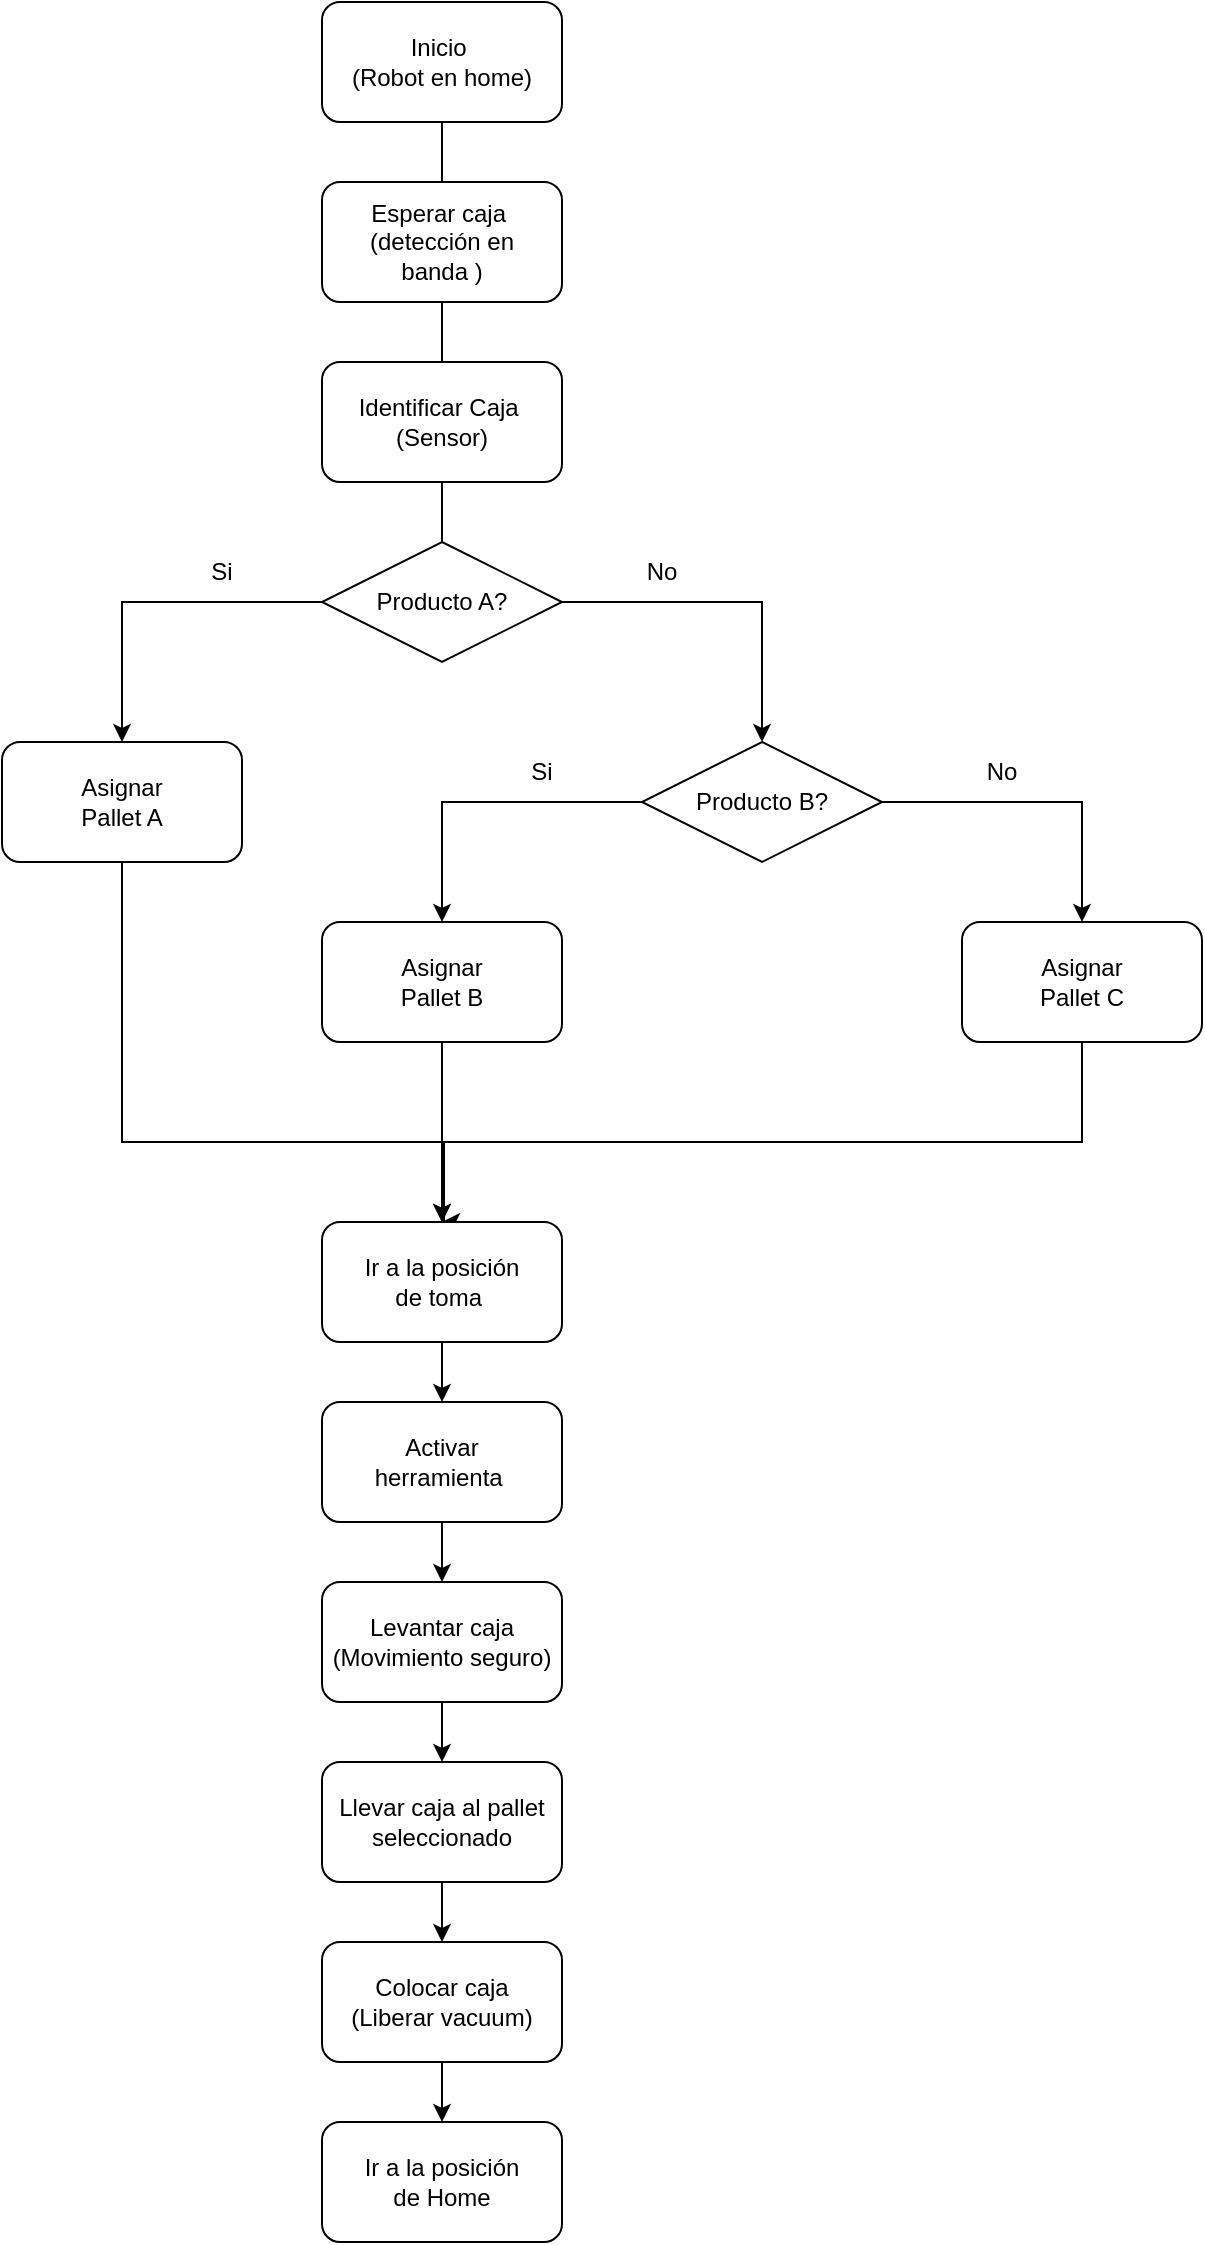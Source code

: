 <mxfile version="26.0.11">
  <diagram name="Página-1" id="tIlnt_C-WENyOzvJEtAE">
    <mxGraphModel grid="1" page="1" gridSize="10" guides="1" tooltips="1" connect="1" arrows="1" fold="1" pageScale="1" pageWidth="3300" pageHeight="4681" math="0" shadow="0">
      <root>
        <mxCell id="0" />
        <mxCell id="1" parent="0" />
        <mxCell id="nv5GtG-6AMRYLUCMZAUh-29" value="" style="edgeStyle=orthogonalEdgeStyle;rounded=0;orthogonalLoop=1;jettySize=auto;html=1;" edge="1" parent="1" source="nv5GtG-6AMRYLUCMZAUh-1" target="nv5GtG-6AMRYLUCMZAUh-4">
          <mxGeometry relative="1" as="geometry" />
        </mxCell>
        <mxCell id="nv5GtG-6AMRYLUCMZAUh-1" value="" style="rounded=1;whiteSpace=wrap;html=1;" vertex="1" parent="1">
          <mxGeometry x="440" y="20" width="120" height="60" as="geometry" />
        </mxCell>
        <mxCell id="nv5GtG-6AMRYLUCMZAUh-2" value="Inicio&amp;nbsp;&lt;div&gt;(Robot en home)&lt;/div&gt;" style="text;html=1;align=center;verticalAlign=middle;whiteSpace=wrap;rounded=0;" vertex="1" parent="1">
          <mxGeometry x="445" y="35" width="110" height="30" as="geometry" />
        </mxCell>
        <mxCell id="nv5GtG-6AMRYLUCMZAUh-30" value="" style="edgeStyle=orthogonalEdgeStyle;rounded=0;orthogonalLoop=1;jettySize=auto;html=1;" edge="1" parent="1" source="nv5GtG-6AMRYLUCMZAUh-3" target="nv5GtG-6AMRYLUCMZAUh-6">
          <mxGeometry relative="1" as="geometry" />
        </mxCell>
        <mxCell id="nv5GtG-6AMRYLUCMZAUh-3" value="" style="rounded=1;whiteSpace=wrap;html=1;" vertex="1" parent="1">
          <mxGeometry x="440" y="110" width="120" height="60" as="geometry" />
        </mxCell>
        <mxCell id="nv5GtG-6AMRYLUCMZAUh-4" value="Esperar caja&amp;nbsp;&lt;div&gt;(detección en banda )&lt;/div&gt;" style="text;html=1;align=center;verticalAlign=middle;whiteSpace=wrap;rounded=0;" vertex="1" parent="1">
          <mxGeometry x="455" y="125" width="90" height="30" as="geometry" />
        </mxCell>
        <mxCell id="nv5GtG-6AMRYLUCMZAUh-31" value="" style="edgeStyle=orthogonalEdgeStyle;rounded=0;orthogonalLoop=1;jettySize=auto;html=1;" edge="1" parent="1" source="nv5GtG-6AMRYLUCMZAUh-5" target="nv5GtG-6AMRYLUCMZAUh-8">
          <mxGeometry relative="1" as="geometry" />
        </mxCell>
        <mxCell id="nv5GtG-6AMRYLUCMZAUh-5" value="" style="rounded=1;whiteSpace=wrap;html=1;" vertex="1" parent="1">
          <mxGeometry x="440" y="200" width="120" height="60" as="geometry" />
        </mxCell>
        <mxCell id="nv5GtG-6AMRYLUCMZAUh-6" value="Identificar Caja&amp;nbsp;&lt;div&gt;(Sensor)&lt;/div&gt;" style="text;html=1;align=center;verticalAlign=middle;whiteSpace=wrap;rounded=0;" vertex="1" parent="1">
          <mxGeometry x="455" y="215" width="90" height="30" as="geometry" />
        </mxCell>
        <mxCell id="nv5GtG-6AMRYLUCMZAUh-20" style="edgeStyle=orthogonalEdgeStyle;rounded=0;orthogonalLoop=1;jettySize=auto;html=1;entryX=0.5;entryY=0;entryDx=0;entryDy=0;" edge="1" parent="1" source="nv5GtG-6AMRYLUCMZAUh-7" target="nv5GtG-6AMRYLUCMZAUh-10">
          <mxGeometry relative="1" as="geometry" />
        </mxCell>
        <mxCell id="nv5GtG-6AMRYLUCMZAUh-21" style="edgeStyle=orthogonalEdgeStyle;rounded=0;orthogonalLoop=1;jettySize=auto;html=1;entryX=0.5;entryY=0;entryDx=0;entryDy=0;" edge="1" parent="1" source="nv5GtG-6AMRYLUCMZAUh-7" target="nv5GtG-6AMRYLUCMZAUh-12">
          <mxGeometry relative="1" as="geometry" />
        </mxCell>
        <mxCell id="nv5GtG-6AMRYLUCMZAUh-7" value="" style="rhombus;whiteSpace=wrap;html=1;" vertex="1" parent="1">
          <mxGeometry x="440" y="290" width="120" height="60" as="geometry" />
        </mxCell>
        <mxCell id="nv5GtG-6AMRYLUCMZAUh-8" value="Producto A?" style="text;html=1;align=center;verticalAlign=middle;whiteSpace=wrap;rounded=0;" vertex="1" parent="1">
          <mxGeometry x="465" y="305" width="70" height="30" as="geometry" />
        </mxCell>
        <mxCell id="nv5GtG-6AMRYLUCMZAUh-34" style="edgeStyle=orthogonalEdgeStyle;rounded=0;orthogonalLoop=1;jettySize=auto;html=1;" edge="1" parent="1" source="nv5GtG-6AMRYLUCMZAUh-10">
          <mxGeometry relative="1" as="geometry">
            <mxPoint x="500" y="630" as="targetPoint" />
            <Array as="points">
              <mxPoint x="340" y="590" />
              <mxPoint x="501" y="590" />
            </Array>
          </mxGeometry>
        </mxCell>
        <mxCell id="nv5GtG-6AMRYLUCMZAUh-10" value="" style="rounded=1;whiteSpace=wrap;html=1;" vertex="1" parent="1">
          <mxGeometry x="280" y="390" width="120" height="60" as="geometry" />
        </mxCell>
        <mxCell id="nv5GtG-6AMRYLUCMZAUh-11" value="Asignar Pallet A" style="text;html=1;align=center;verticalAlign=middle;whiteSpace=wrap;rounded=0;" vertex="1" parent="1">
          <mxGeometry x="310" y="405" width="60" height="30" as="geometry" />
        </mxCell>
        <mxCell id="nv5GtG-6AMRYLUCMZAUh-22" style="edgeStyle=orthogonalEdgeStyle;rounded=0;orthogonalLoop=1;jettySize=auto;html=1;entryX=0.5;entryY=0;entryDx=0;entryDy=0;" edge="1" parent="1" source="nv5GtG-6AMRYLUCMZAUh-12" target="nv5GtG-6AMRYLUCMZAUh-14">
          <mxGeometry relative="1" as="geometry" />
        </mxCell>
        <mxCell id="nv5GtG-6AMRYLUCMZAUh-23" style="edgeStyle=orthogonalEdgeStyle;rounded=0;orthogonalLoop=1;jettySize=auto;html=1;entryX=0.5;entryY=0;entryDx=0;entryDy=0;" edge="1" parent="1" source="nv5GtG-6AMRYLUCMZAUh-12" target="nv5GtG-6AMRYLUCMZAUh-18">
          <mxGeometry relative="1" as="geometry" />
        </mxCell>
        <mxCell id="nv5GtG-6AMRYLUCMZAUh-12" value="" style="rhombus;whiteSpace=wrap;html=1;" vertex="1" parent="1">
          <mxGeometry x="600" y="390" width="120" height="60" as="geometry" />
        </mxCell>
        <mxCell id="nv5GtG-6AMRYLUCMZAUh-13" value="Producto B?" style="text;html=1;align=center;verticalAlign=middle;whiteSpace=wrap;rounded=0;" vertex="1" parent="1">
          <mxGeometry x="620" y="405" width="80" height="30" as="geometry" />
        </mxCell>
        <mxCell id="nv5GtG-6AMRYLUCMZAUh-32" style="edgeStyle=orthogonalEdgeStyle;rounded=0;orthogonalLoop=1;jettySize=auto;html=1;entryX=0.5;entryY=0;entryDx=0;entryDy=0;" edge="1" parent="1" source="nv5GtG-6AMRYLUCMZAUh-14" target="nv5GtG-6AMRYLUCMZAUh-28">
          <mxGeometry relative="1" as="geometry" />
        </mxCell>
        <mxCell id="nv5GtG-6AMRYLUCMZAUh-14" value="" style="rounded=1;whiteSpace=wrap;html=1;" vertex="1" parent="1">
          <mxGeometry x="440" y="480" width="120" height="60" as="geometry" />
        </mxCell>
        <mxCell id="nv5GtG-6AMRYLUCMZAUh-15" value="Asignar Pallet B" style="text;html=1;align=center;verticalAlign=middle;whiteSpace=wrap;rounded=0;" vertex="1" parent="1">
          <mxGeometry x="470" y="495" width="60" height="30" as="geometry" />
        </mxCell>
        <mxCell id="nv5GtG-6AMRYLUCMZAUh-35" style="edgeStyle=orthogonalEdgeStyle;rounded=0;orthogonalLoop=1;jettySize=auto;html=1;entryX=0.5;entryY=0;entryDx=0;entryDy=0;" edge="1" parent="1" source="nv5GtG-6AMRYLUCMZAUh-18" target="nv5GtG-6AMRYLUCMZAUh-28">
          <mxGeometry relative="1" as="geometry">
            <Array as="points">
              <mxPoint x="820" y="590" />
              <mxPoint x="500" y="590" />
            </Array>
          </mxGeometry>
        </mxCell>
        <mxCell id="nv5GtG-6AMRYLUCMZAUh-18" value="" style="rounded=1;whiteSpace=wrap;html=1;" vertex="1" parent="1">
          <mxGeometry x="760" y="480" width="120" height="60" as="geometry" />
        </mxCell>
        <mxCell id="nv5GtG-6AMRYLUCMZAUh-19" value="Asignar Pallet C" style="text;html=1;align=center;verticalAlign=middle;whiteSpace=wrap;rounded=0;" vertex="1" parent="1">
          <mxGeometry x="790" y="495" width="60" height="30" as="geometry" />
        </mxCell>
        <mxCell id="nv5GtG-6AMRYLUCMZAUh-24" value="Si" style="text;html=1;align=center;verticalAlign=middle;whiteSpace=wrap;rounded=0;" vertex="1" parent="1">
          <mxGeometry x="360" y="290" width="60" height="30" as="geometry" />
        </mxCell>
        <mxCell id="nv5GtG-6AMRYLUCMZAUh-25" value="No" style="text;html=1;align=center;verticalAlign=middle;whiteSpace=wrap;rounded=0;" vertex="1" parent="1">
          <mxGeometry x="580" y="290" width="60" height="30" as="geometry" />
        </mxCell>
        <mxCell id="nv5GtG-6AMRYLUCMZAUh-26" value="Si" style="text;html=1;align=center;verticalAlign=middle;whiteSpace=wrap;rounded=0;" vertex="1" parent="1">
          <mxGeometry x="520" y="390" width="60" height="30" as="geometry" />
        </mxCell>
        <mxCell id="nv5GtG-6AMRYLUCMZAUh-27" value="No" style="text;html=1;align=center;verticalAlign=middle;whiteSpace=wrap;rounded=0;" vertex="1" parent="1">
          <mxGeometry x="750" y="390" width="60" height="30" as="geometry" />
        </mxCell>
        <mxCell id="nv5GtG-6AMRYLUCMZAUh-42" style="edgeStyle=orthogonalEdgeStyle;rounded=0;orthogonalLoop=1;jettySize=auto;html=1;entryX=0.5;entryY=0;entryDx=0;entryDy=0;" edge="1" parent="1" source="nv5GtG-6AMRYLUCMZAUh-28" target="nv5GtG-6AMRYLUCMZAUh-37">
          <mxGeometry relative="1" as="geometry" />
        </mxCell>
        <mxCell id="nv5GtG-6AMRYLUCMZAUh-28" value="" style="rounded=1;whiteSpace=wrap;html=1;" vertex="1" parent="1">
          <mxGeometry x="440" y="630" width="120" height="60" as="geometry" />
        </mxCell>
        <mxCell id="nv5GtG-6AMRYLUCMZAUh-36" value="Ir a la posición de toma&amp;nbsp;" style="text;html=1;align=center;verticalAlign=middle;whiteSpace=wrap;rounded=0;" vertex="1" parent="1">
          <mxGeometry x="460" y="645" width="80" height="30" as="geometry" />
        </mxCell>
        <mxCell id="nv5GtG-6AMRYLUCMZAUh-43" style="edgeStyle=orthogonalEdgeStyle;rounded=0;orthogonalLoop=1;jettySize=auto;html=1;entryX=0.5;entryY=0;entryDx=0;entryDy=0;" edge="1" parent="1" source="nv5GtG-6AMRYLUCMZAUh-37" target="nv5GtG-6AMRYLUCMZAUh-40">
          <mxGeometry relative="1" as="geometry" />
        </mxCell>
        <mxCell id="nv5GtG-6AMRYLUCMZAUh-37" value="" style="rounded=1;whiteSpace=wrap;html=1;" vertex="1" parent="1">
          <mxGeometry x="440" y="720" width="120" height="60" as="geometry" />
        </mxCell>
        <mxCell id="nv5GtG-6AMRYLUCMZAUh-38" value="Activar herramienta&amp;nbsp;" style="text;html=1;align=center;verticalAlign=middle;whiteSpace=wrap;rounded=0;" vertex="1" parent="1">
          <mxGeometry x="460" y="735" width="80" height="30" as="geometry" />
        </mxCell>
        <mxCell id="nv5GtG-6AMRYLUCMZAUh-47" style="edgeStyle=orthogonalEdgeStyle;rounded=0;orthogonalLoop=1;jettySize=auto;html=1;entryX=0.5;entryY=0;entryDx=0;entryDy=0;" edge="1" parent="1" source="nv5GtG-6AMRYLUCMZAUh-40" target="nv5GtG-6AMRYLUCMZAUh-44">
          <mxGeometry relative="1" as="geometry" />
        </mxCell>
        <mxCell id="nv5GtG-6AMRYLUCMZAUh-40" value="" style="rounded=1;whiteSpace=wrap;html=1;" vertex="1" parent="1">
          <mxGeometry x="440" y="810" width="120" height="60" as="geometry" />
        </mxCell>
        <mxCell id="nv5GtG-6AMRYLUCMZAUh-41" value="Levantar caja (Movimiento seguro)" style="text;html=1;align=center;verticalAlign=middle;whiteSpace=wrap;rounded=0;" vertex="1" parent="1">
          <mxGeometry x="440" y="825" width="120" height="30" as="geometry" />
        </mxCell>
        <mxCell id="nv5GtG-6AMRYLUCMZAUh-49" style="edgeStyle=orthogonalEdgeStyle;rounded=0;orthogonalLoop=1;jettySize=auto;html=1;entryX=0.5;entryY=0;entryDx=0;entryDy=0;" edge="1" parent="1" source="nv5GtG-6AMRYLUCMZAUh-44" target="nv5GtG-6AMRYLUCMZAUh-48">
          <mxGeometry relative="1" as="geometry" />
        </mxCell>
        <mxCell id="nv5GtG-6AMRYLUCMZAUh-44" value="" style="rounded=1;whiteSpace=wrap;html=1;" vertex="1" parent="1">
          <mxGeometry x="440" y="900" width="120" height="60" as="geometry" />
        </mxCell>
        <mxCell id="nv5GtG-6AMRYLUCMZAUh-45" value="Llevar caja al pallet seleccionado" style="text;html=1;align=center;verticalAlign=middle;whiteSpace=wrap;rounded=0;" vertex="1" parent="1">
          <mxGeometry x="445" y="915" width="110" height="30" as="geometry" />
        </mxCell>
        <mxCell id="nv5GtG-6AMRYLUCMZAUh-54" style="edgeStyle=orthogonalEdgeStyle;rounded=0;orthogonalLoop=1;jettySize=auto;html=1;entryX=0.5;entryY=0;entryDx=0;entryDy=0;" edge="1" parent="1" source="nv5GtG-6AMRYLUCMZAUh-48" target="nv5GtG-6AMRYLUCMZAUh-51">
          <mxGeometry relative="1" as="geometry" />
        </mxCell>
        <mxCell id="nv5GtG-6AMRYLUCMZAUh-48" value="" style="rounded=1;whiteSpace=wrap;html=1;" vertex="1" parent="1">
          <mxGeometry x="440" y="990" width="120" height="60" as="geometry" />
        </mxCell>
        <mxCell id="nv5GtG-6AMRYLUCMZAUh-50" value="Colocar caja (Liberar vacuum)" style="text;html=1;align=center;verticalAlign=middle;whiteSpace=wrap;rounded=0;" vertex="1" parent="1">
          <mxGeometry x="450" y="1005" width="100" height="30" as="geometry" />
        </mxCell>
        <mxCell id="nv5GtG-6AMRYLUCMZAUh-51" value="" style="rounded=1;whiteSpace=wrap;html=1;" vertex="1" parent="1">
          <mxGeometry x="440" y="1080" width="120" height="60" as="geometry" />
        </mxCell>
        <mxCell id="nv5GtG-6AMRYLUCMZAUh-52" value="Ir a la posición de Home" style="text;html=1;align=center;verticalAlign=middle;whiteSpace=wrap;rounded=0;" vertex="1" parent="1">
          <mxGeometry x="460" y="1095" width="80" height="30" as="geometry" />
        </mxCell>
      </root>
    </mxGraphModel>
  </diagram>
</mxfile>
